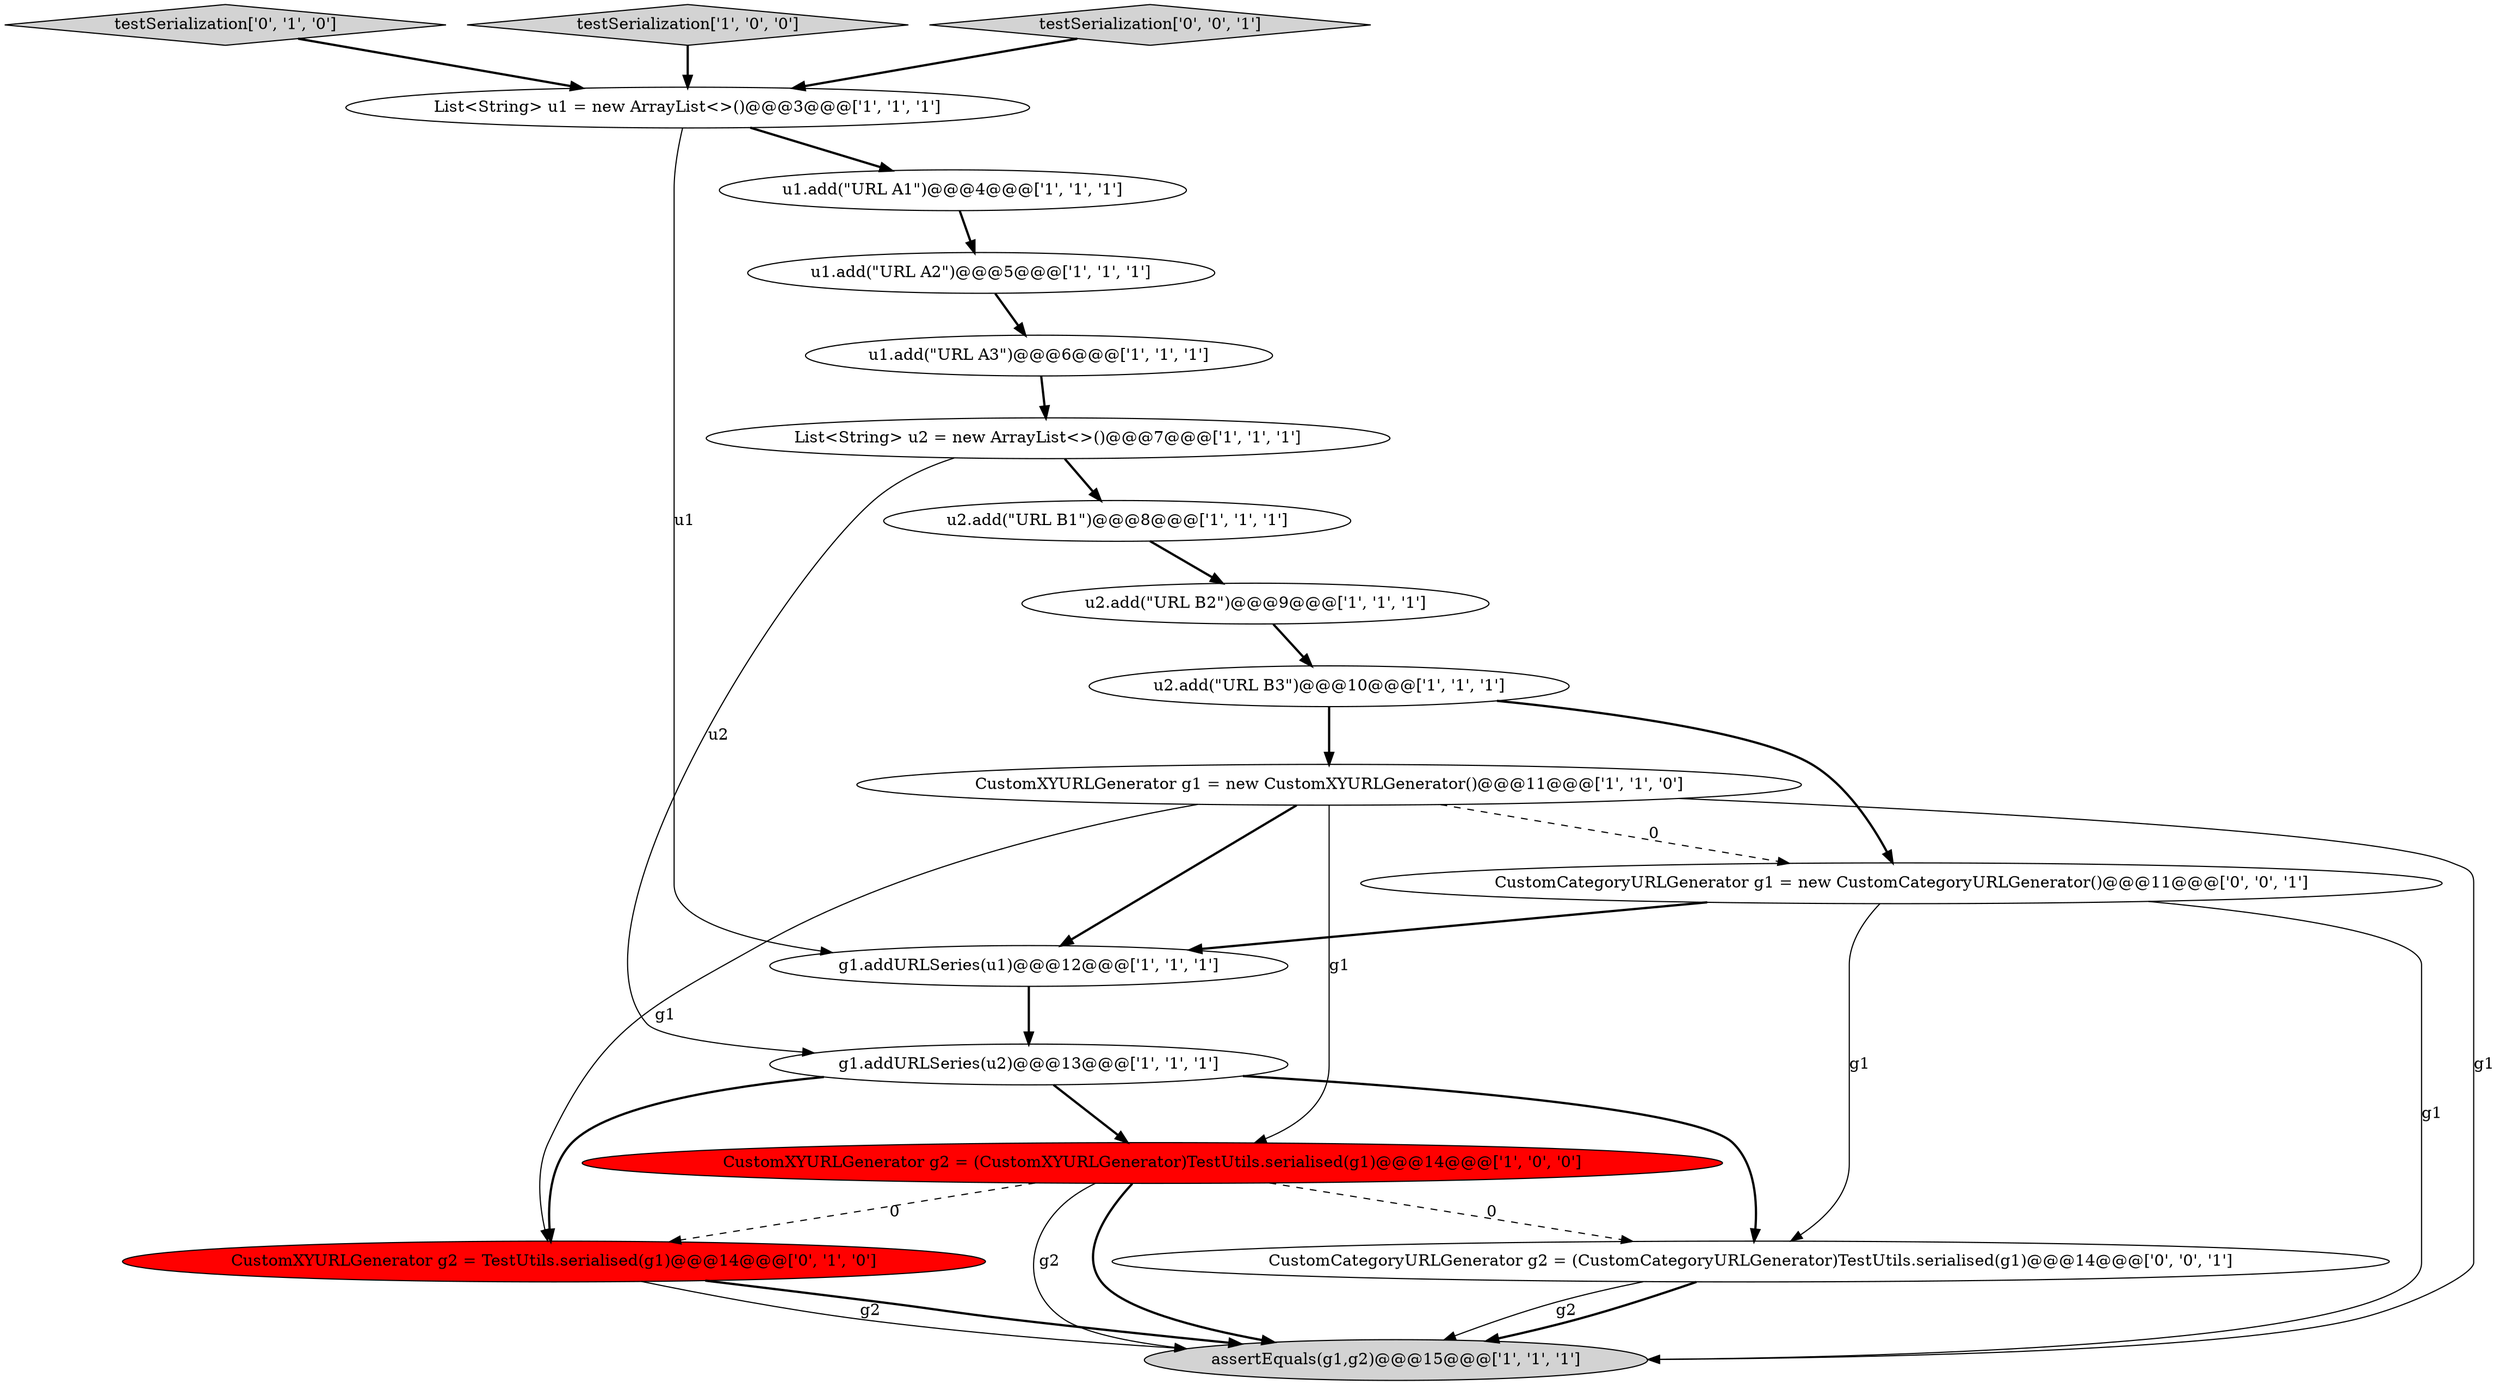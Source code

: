 digraph {
5 [style = filled, label = "assertEquals(g1,g2)@@@15@@@['1', '1', '1']", fillcolor = lightgray, shape = ellipse image = "AAA0AAABBB1BBB"];
7 [style = filled, label = "u2.add(\"URL B2\")@@@9@@@['1', '1', '1']", fillcolor = white, shape = ellipse image = "AAA0AAABBB1BBB"];
6 [style = filled, label = "u1.add(\"URL A3\")@@@6@@@['1', '1', '1']", fillcolor = white, shape = ellipse image = "AAA0AAABBB1BBB"];
1 [style = filled, label = "g1.addURLSeries(u1)@@@12@@@['1', '1', '1']", fillcolor = white, shape = ellipse image = "AAA0AAABBB1BBB"];
8 [style = filled, label = "u2.add(\"URL B1\")@@@8@@@['1', '1', '1']", fillcolor = white, shape = ellipse image = "AAA0AAABBB1BBB"];
2 [style = filled, label = "List<String> u1 = new ArrayList<>()@@@3@@@['1', '1', '1']", fillcolor = white, shape = ellipse image = "AAA0AAABBB1BBB"];
15 [style = filled, label = "testSerialization['0', '1', '0']", fillcolor = lightgray, shape = diamond image = "AAA0AAABBB2BBB"];
0 [style = filled, label = "testSerialization['1', '0', '0']", fillcolor = lightgray, shape = diamond image = "AAA0AAABBB1BBB"];
12 [style = filled, label = "CustomXYURLGenerator g1 = new CustomXYURLGenerator()@@@11@@@['1', '1', '0']", fillcolor = white, shape = ellipse image = "AAA0AAABBB1BBB"];
16 [style = filled, label = "CustomCategoryURLGenerator g2 = (CustomCategoryURLGenerator)TestUtils.serialised(g1)@@@14@@@['0', '0', '1']", fillcolor = white, shape = ellipse image = "AAA0AAABBB3BBB"];
17 [style = filled, label = "CustomCategoryURLGenerator g1 = new CustomCategoryURLGenerator()@@@11@@@['0', '0', '1']", fillcolor = white, shape = ellipse image = "AAA0AAABBB3BBB"];
18 [style = filled, label = "testSerialization['0', '0', '1']", fillcolor = lightgray, shape = diamond image = "AAA0AAABBB3BBB"];
10 [style = filled, label = "u1.add(\"URL A2\")@@@5@@@['1', '1', '1']", fillcolor = white, shape = ellipse image = "AAA0AAABBB1BBB"];
13 [style = filled, label = "u1.add(\"URL A1\")@@@4@@@['1', '1', '1']", fillcolor = white, shape = ellipse image = "AAA0AAABBB1BBB"];
11 [style = filled, label = "u2.add(\"URL B3\")@@@10@@@['1', '1', '1']", fillcolor = white, shape = ellipse image = "AAA0AAABBB1BBB"];
14 [style = filled, label = "CustomXYURLGenerator g2 = TestUtils.serialised(g1)@@@14@@@['0', '1', '0']", fillcolor = red, shape = ellipse image = "AAA1AAABBB2BBB"];
4 [style = filled, label = "List<String> u2 = new ArrayList<>()@@@7@@@['1', '1', '1']", fillcolor = white, shape = ellipse image = "AAA0AAABBB1BBB"];
9 [style = filled, label = "CustomXYURLGenerator g2 = (CustomXYURLGenerator)TestUtils.serialised(g1)@@@14@@@['1', '0', '0']", fillcolor = red, shape = ellipse image = "AAA1AAABBB1BBB"];
3 [style = filled, label = "g1.addURLSeries(u2)@@@13@@@['1', '1', '1']", fillcolor = white, shape = ellipse image = "AAA0AAABBB1BBB"];
13->10 [style = bold, label=""];
15->2 [style = bold, label=""];
9->16 [style = dashed, label="0"];
7->11 [style = bold, label=""];
12->5 [style = solid, label="g1"];
17->1 [style = bold, label=""];
17->5 [style = solid, label="g1"];
3->14 [style = bold, label=""];
0->2 [style = bold, label=""];
12->14 [style = solid, label="g1"];
14->5 [style = solid, label="g2"];
1->3 [style = bold, label=""];
4->3 [style = solid, label="u2"];
12->17 [style = dashed, label="0"];
11->12 [style = bold, label=""];
3->16 [style = bold, label=""];
18->2 [style = bold, label=""];
12->1 [style = bold, label=""];
10->6 [style = bold, label=""];
16->5 [style = solid, label="g2"];
8->7 [style = bold, label=""];
12->9 [style = solid, label="g1"];
2->13 [style = bold, label=""];
3->9 [style = bold, label=""];
6->4 [style = bold, label=""];
9->5 [style = solid, label="g2"];
9->14 [style = dashed, label="0"];
17->16 [style = solid, label="g1"];
9->5 [style = bold, label=""];
16->5 [style = bold, label=""];
4->8 [style = bold, label=""];
11->17 [style = bold, label=""];
2->1 [style = solid, label="u1"];
14->5 [style = bold, label=""];
}

